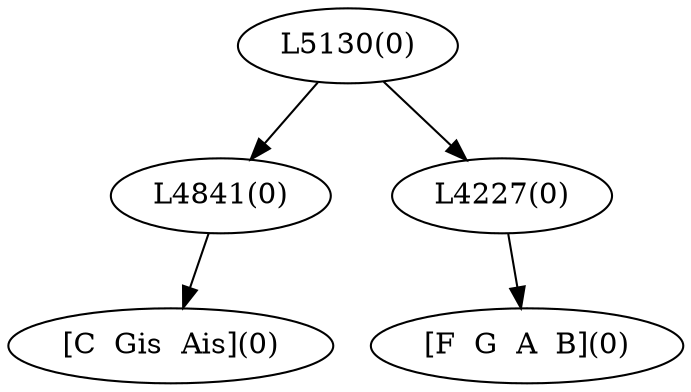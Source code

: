 digraph sample{
"L4841(0)"->"[C  Gis  Ais](0)"
"L4227(0)"->"[F  G  A  B](0)"
"L5130(0)"->"L4841(0)"
"L5130(0)"->"L4227(0)"
{rank = min; "L5130(0)"}
{rank = same; "L4841(0)"; "L4227(0)";}
{rank = max; "[C  Gis  Ais](0)"; "[F  G  A  B](0)";}
}